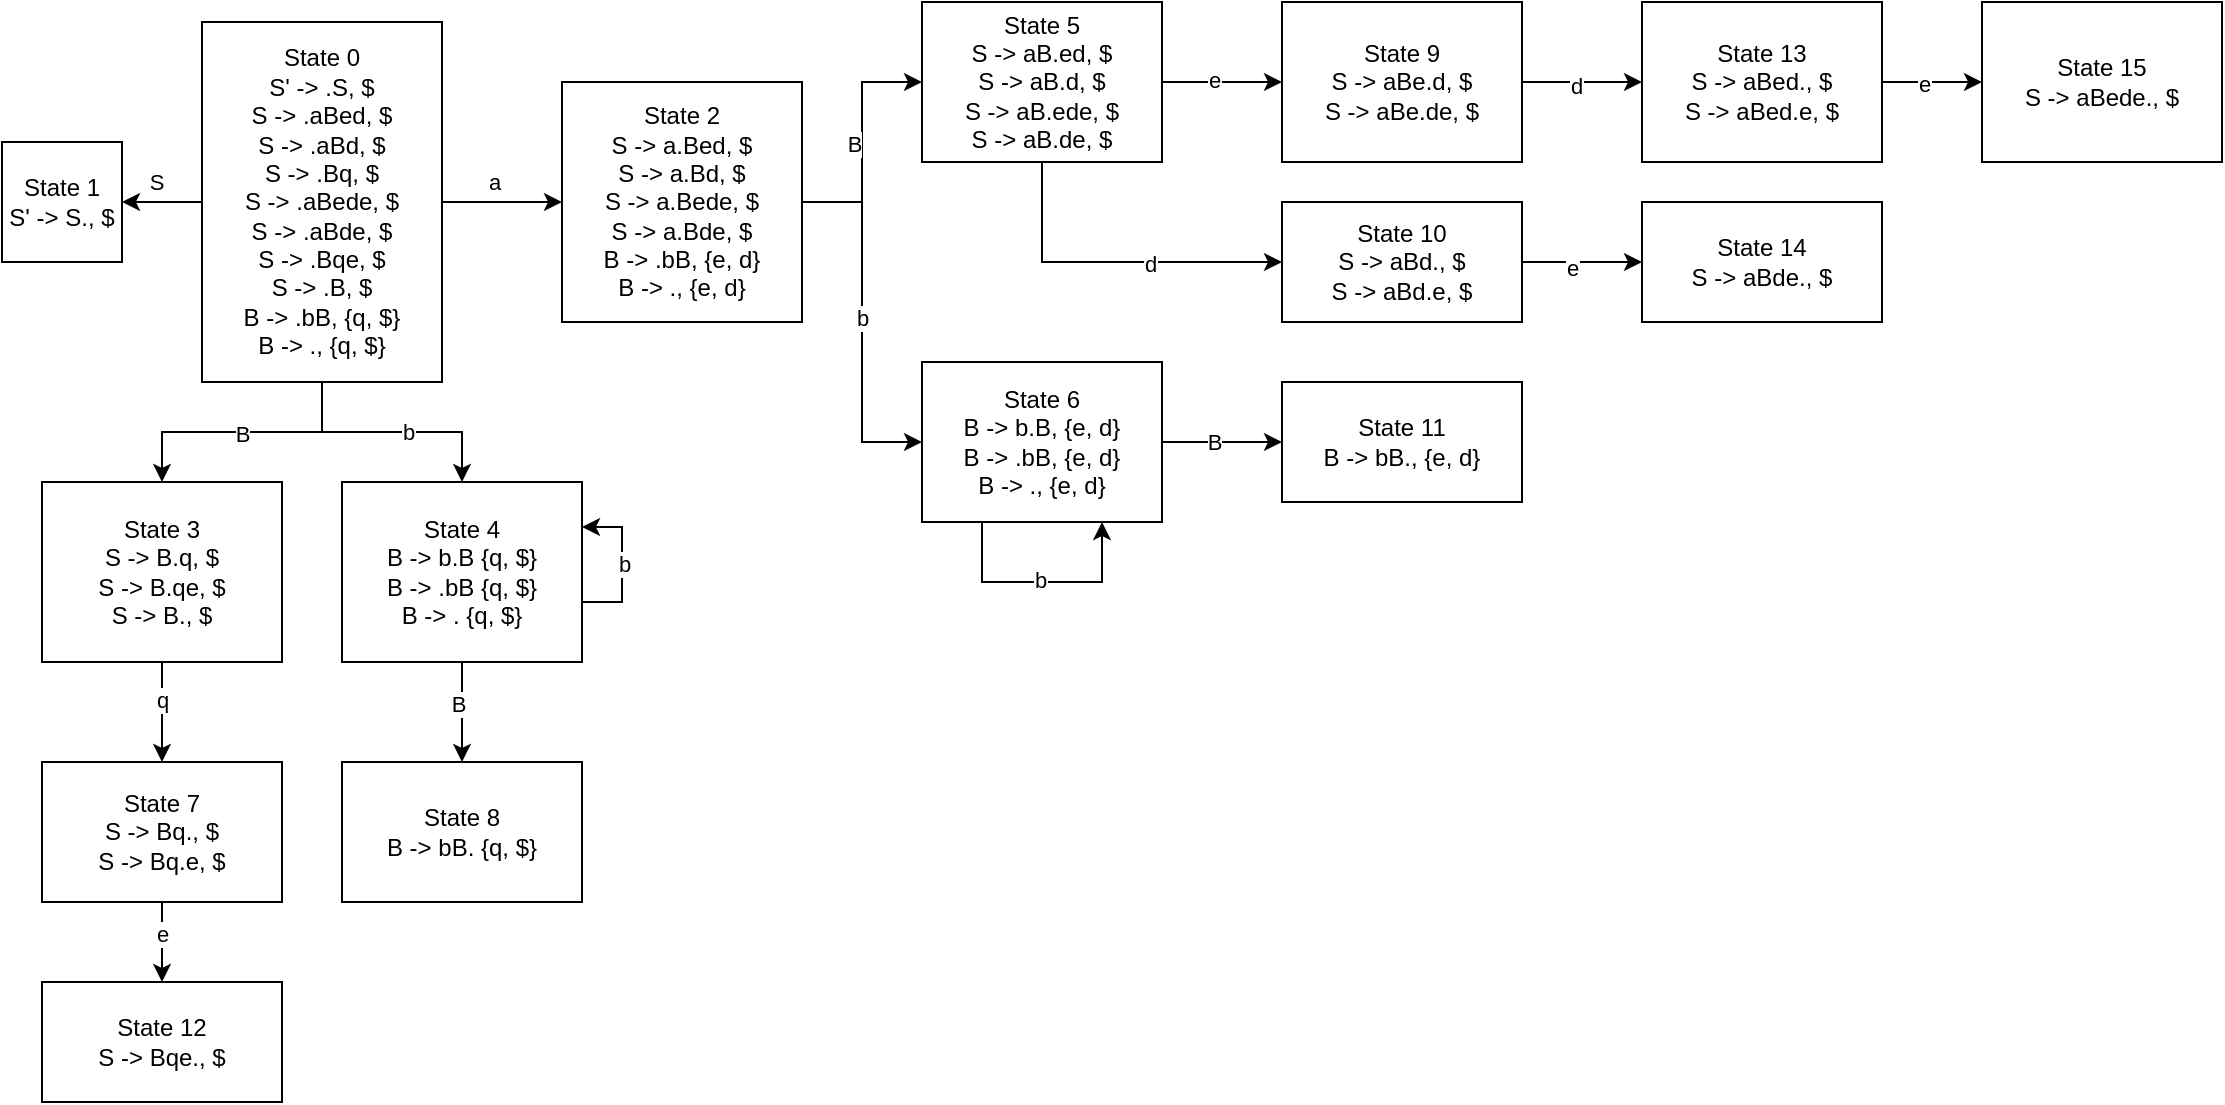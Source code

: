 <mxfile version="24.2.9" type="device">
  <diagram name="States" id="o_ITSK9kSYH4ntoBV5lD">
    <mxGraphModel dx="820" dy="576" grid="1" gridSize="10" guides="1" tooltips="1" connect="1" arrows="1" fold="1" page="1" pageScale="1" pageWidth="1169" pageHeight="827" math="0" shadow="0">
      <root>
        <mxCell id="0" />
        <mxCell id="1" parent="0" />
        <mxCell id="GfkkXY9VGuG2IrFhk4cv-4" style="edgeStyle=orthogonalEdgeStyle;rounded=0;orthogonalLoop=1;jettySize=auto;html=1;entryX=0;entryY=0.5;entryDx=0;entryDy=0;" edge="1" parent="1" source="GfkkXY9VGuG2IrFhk4cv-1" target="GfkkXY9VGuG2IrFhk4cv-3">
          <mxGeometry relative="1" as="geometry" />
        </mxCell>
        <mxCell id="GfkkXY9VGuG2IrFhk4cv-5" value="a" style="edgeLabel;html=1;align=center;verticalAlign=middle;resizable=0;points=[];" vertex="1" connectable="0" parent="GfkkXY9VGuG2IrFhk4cv-4">
          <mxGeometry x="-0.135" y="3" relative="1" as="geometry">
            <mxPoint y="-7" as="offset" />
          </mxGeometry>
        </mxCell>
        <mxCell id="GfkkXY9VGuG2IrFhk4cv-6" style="edgeStyle=orthogonalEdgeStyle;rounded=0;orthogonalLoop=1;jettySize=auto;html=1;" edge="1" parent="1" source="GfkkXY9VGuG2IrFhk4cv-1" target="GfkkXY9VGuG2IrFhk4cv-7">
          <mxGeometry relative="1" as="geometry">
            <mxPoint x="130" y="130" as="targetPoint" />
          </mxGeometry>
        </mxCell>
        <mxCell id="GfkkXY9VGuG2IrFhk4cv-8" value="S" style="edgeLabel;html=1;align=center;verticalAlign=middle;resizable=0;points=[];" vertex="1" connectable="0" parent="GfkkXY9VGuG2IrFhk4cv-6">
          <mxGeometry x="0.166" y="2" relative="1" as="geometry">
            <mxPoint y="-12" as="offset" />
          </mxGeometry>
        </mxCell>
        <mxCell id="GfkkXY9VGuG2IrFhk4cv-9" style="edgeStyle=orthogonalEdgeStyle;rounded=0;orthogonalLoop=1;jettySize=auto;html=1;" edge="1" parent="1" source="GfkkXY9VGuG2IrFhk4cv-1" target="GfkkXY9VGuG2IrFhk4cv-10">
          <mxGeometry relative="1" as="geometry">
            <mxPoint x="190" y="300" as="targetPoint" />
          </mxGeometry>
        </mxCell>
        <mxCell id="GfkkXY9VGuG2IrFhk4cv-11" value="B" style="edgeLabel;html=1;align=center;verticalAlign=middle;resizable=0;points=[];" vertex="1" connectable="0" parent="GfkkXY9VGuG2IrFhk4cv-9">
          <mxGeometry x="-0.247" y="1" relative="1" as="geometry">
            <mxPoint x="-16" as="offset" />
          </mxGeometry>
        </mxCell>
        <mxCell id="GfkkXY9VGuG2IrFhk4cv-12" style="edgeStyle=orthogonalEdgeStyle;rounded=0;orthogonalLoop=1;jettySize=auto;html=1;" edge="1" parent="1" source="GfkkXY9VGuG2IrFhk4cv-1" target="GfkkXY9VGuG2IrFhk4cv-13">
          <mxGeometry relative="1" as="geometry">
            <mxPoint x="140" y="270" as="targetPoint" />
          </mxGeometry>
        </mxCell>
        <mxCell id="GfkkXY9VGuG2IrFhk4cv-14" value="b" style="edgeLabel;html=1;align=center;verticalAlign=middle;resizable=0;points=[];" vertex="1" connectable="0" parent="GfkkXY9VGuG2IrFhk4cv-12">
          <mxGeometry x="0.135" relative="1" as="geometry">
            <mxPoint as="offset" />
          </mxGeometry>
        </mxCell>
        <mxCell id="GfkkXY9VGuG2IrFhk4cv-1" value="State 0&lt;div&gt;S&#39; -&amp;gt; .S, $&lt;/div&gt;&lt;div&gt;S -&amp;gt; .aBed, $&lt;/div&gt;&lt;div&gt;S -&amp;gt; .aBd, $&lt;/div&gt;&lt;div&gt;S -&amp;gt; .Bq, $&lt;/div&gt;&lt;div&gt;S -&amp;gt; .aBede, $&lt;/div&gt;&lt;div&gt;S -&amp;gt; .aBde, $&lt;/div&gt;&lt;div&gt;S -&amp;gt; .Bqe, $&lt;/div&gt;&lt;div&gt;S -&amp;gt; .B, $&lt;/div&gt;&lt;div&gt;B -&amp;gt; .bB, {q, $}&lt;/div&gt;&lt;div&gt;B -&amp;gt; ., {q, $}&lt;/div&gt;" style="rounded=0;whiteSpace=wrap;html=1;" vertex="1" parent="1">
          <mxGeometry x="130" y="40" width="120" height="180" as="geometry" />
        </mxCell>
        <mxCell id="GfkkXY9VGuG2IrFhk4cv-15" style="edgeStyle=orthogonalEdgeStyle;rounded=0;orthogonalLoop=1;jettySize=auto;html=1;" edge="1" parent="1" source="GfkkXY9VGuG2IrFhk4cv-3" target="GfkkXY9VGuG2IrFhk4cv-16">
          <mxGeometry relative="1" as="geometry">
            <mxPoint x="510" y="60" as="targetPoint" />
          </mxGeometry>
        </mxCell>
        <mxCell id="GfkkXY9VGuG2IrFhk4cv-17" value="B" style="edgeLabel;html=1;align=center;verticalAlign=middle;resizable=0;points=[];" vertex="1" connectable="0" parent="GfkkXY9VGuG2IrFhk4cv-15">
          <mxGeometry x="-0.01" y="4" relative="1" as="geometry">
            <mxPoint as="offset" />
          </mxGeometry>
        </mxCell>
        <mxCell id="GfkkXY9VGuG2IrFhk4cv-19" style="edgeStyle=orthogonalEdgeStyle;rounded=0;orthogonalLoop=1;jettySize=auto;html=1;entryX=0;entryY=0.5;entryDx=0;entryDy=0;" edge="1" parent="1" source="GfkkXY9VGuG2IrFhk4cv-3" target="GfkkXY9VGuG2IrFhk4cv-18">
          <mxGeometry relative="1" as="geometry" />
        </mxCell>
        <mxCell id="GfkkXY9VGuG2IrFhk4cv-20" value="b" style="edgeLabel;html=1;align=center;verticalAlign=middle;resizable=0;points=[];" vertex="1" connectable="0" parent="GfkkXY9VGuG2IrFhk4cv-19">
          <mxGeometry x="-0.025" relative="1" as="geometry">
            <mxPoint as="offset" />
          </mxGeometry>
        </mxCell>
        <mxCell id="GfkkXY9VGuG2IrFhk4cv-3" value="State 2&lt;div&gt;S -&amp;gt; a.Bed, $&lt;/div&gt;&lt;div&gt;S -&amp;gt; a.Bd, $&lt;/div&gt;&lt;div&gt;S -&amp;gt; a.Bede, $&lt;/div&gt;&lt;div&gt;S -&amp;gt; a.Bde, $&lt;/div&gt;&lt;div&gt;B -&amp;gt; .bB, {e, d}&lt;/div&gt;&lt;div&gt;B -&amp;gt; ., {e, d}&lt;/div&gt;" style="rounded=0;whiteSpace=wrap;html=1;" vertex="1" parent="1">
          <mxGeometry x="310" y="70" width="120" height="120" as="geometry" />
        </mxCell>
        <mxCell id="GfkkXY9VGuG2IrFhk4cv-7" value="State 1&lt;div&gt;S&#39; -&amp;gt; S., $&lt;/div&gt;" style="rounded=0;whiteSpace=wrap;html=1;" vertex="1" parent="1">
          <mxGeometry x="30" y="100" width="60" height="60" as="geometry" />
        </mxCell>
        <mxCell id="GfkkXY9VGuG2IrFhk4cv-22" value="" style="edgeStyle=orthogonalEdgeStyle;rounded=0;orthogonalLoop=1;jettySize=auto;html=1;" edge="1" parent="1" source="GfkkXY9VGuG2IrFhk4cv-10" target="GfkkXY9VGuG2IrFhk4cv-21">
          <mxGeometry relative="1" as="geometry" />
        </mxCell>
        <mxCell id="GfkkXY9VGuG2IrFhk4cv-23" value="q" style="edgeLabel;html=1;align=center;verticalAlign=middle;resizable=0;points=[];" vertex="1" connectable="0" parent="GfkkXY9VGuG2IrFhk4cv-22">
          <mxGeometry x="-0.296" y="3" relative="1" as="geometry">
            <mxPoint x="-3" y="1" as="offset" />
          </mxGeometry>
        </mxCell>
        <mxCell id="GfkkXY9VGuG2IrFhk4cv-10" value="State 3&lt;div&gt;S -&amp;gt; B.q, $&lt;br&gt;&lt;/div&gt;&lt;div&gt;S -&amp;gt; B.qe, $&lt;/div&gt;&lt;div&gt;S -&amp;gt; B., $&lt;/div&gt;" style="rounded=0;whiteSpace=wrap;html=1;" vertex="1" parent="1">
          <mxGeometry x="50" y="270" width="120" height="90" as="geometry" />
        </mxCell>
        <mxCell id="GfkkXY9VGuG2IrFhk4cv-29" value="" style="edgeStyle=orthogonalEdgeStyle;rounded=0;orthogonalLoop=1;jettySize=auto;html=1;" edge="1" parent="1" source="GfkkXY9VGuG2IrFhk4cv-13" target="GfkkXY9VGuG2IrFhk4cv-28">
          <mxGeometry relative="1" as="geometry" />
        </mxCell>
        <mxCell id="GfkkXY9VGuG2IrFhk4cv-30" value="B" style="edgeLabel;html=1;align=center;verticalAlign=middle;resizable=0;points=[];" vertex="1" connectable="0" parent="GfkkXY9VGuG2IrFhk4cv-29">
          <mxGeometry x="-0.176" y="-2" relative="1" as="geometry">
            <mxPoint as="offset" />
          </mxGeometry>
        </mxCell>
        <mxCell id="GfkkXY9VGuG2IrFhk4cv-13" value="State 4&lt;div&gt;B -&amp;gt; b.B {q, $}&lt;/div&gt;&lt;div&gt;B -&amp;gt; .bB {q, $}&lt;/div&gt;&lt;div&gt;B -&amp;gt; . {q, $}&lt;/div&gt;" style="rounded=0;whiteSpace=wrap;html=1;" vertex="1" parent="1">
          <mxGeometry x="200" y="270" width="120" height="90" as="geometry" />
        </mxCell>
        <mxCell id="GfkkXY9VGuG2IrFhk4cv-36" value="" style="edgeStyle=orthogonalEdgeStyle;rounded=0;orthogonalLoop=1;jettySize=auto;html=1;" edge="1" parent="1" source="GfkkXY9VGuG2IrFhk4cv-16" target="GfkkXY9VGuG2IrFhk4cv-35">
          <mxGeometry relative="1" as="geometry" />
        </mxCell>
        <mxCell id="GfkkXY9VGuG2IrFhk4cv-37" value="e" style="edgeLabel;html=1;align=center;verticalAlign=middle;resizable=0;points=[];" vertex="1" connectable="0" parent="GfkkXY9VGuG2IrFhk4cv-36">
          <mxGeometry x="-0.133" y="1" relative="1" as="geometry">
            <mxPoint as="offset" />
          </mxGeometry>
        </mxCell>
        <mxCell id="GfkkXY9VGuG2IrFhk4cv-39" value="" style="edgeStyle=orthogonalEdgeStyle;rounded=0;orthogonalLoop=1;jettySize=auto;html=1;" edge="1" parent="1" source="GfkkXY9VGuG2IrFhk4cv-16" target="GfkkXY9VGuG2IrFhk4cv-38">
          <mxGeometry relative="1" as="geometry">
            <Array as="points">
              <mxPoint x="550" y="160" />
            </Array>
          </mxGeometry>
        </mxCell>
        <mxCell id="GfkkXY9VGuG2IrFhk4cv-40" value="d" style="edgeLabel;html=1;align=center;verticalAlign=middle;resizable=0;points=[];" vertex="1" connectable="0" parent="GfkkXY9VGuG2IrFhk4cv-39">
          <mxGeometry x="0.224" y="-1" relative="1" as="geometry">
            <mxPoint as="offset" />
          </mxGeometry>
        </mxCell>
        <mxCell id="GfkkXY9VGuG2IrFhk4cv-16" value="State 5&lt;div&gt;&lt;div&gt;S -&amp;gt; aB.ed, $&lt;/div&gt;&lt;div&gt;S -&amp;gt; aB.d, $&lt;/div&gt;&lt;div&gt;S -&amp;gt; aB.ede, $&lt;/div&gt;&lt;div&gt;S -&amp;gt; aB.de, $&lt;/div&gt;&lt;/div&gt;" style="rounded=0;whiteSpace=wrap;html=1;" vertex="1" parent="1">
          <mxGeometry x="490" y="30" width="120" height="80" as="geometry" />
        </mxCell>
        <mxCell id="GfkkXY9VGuG2IrFhk4cv-42" value="" style="edgeStyle=orthogonalEdgeStyle;rounded=0;orthogonalLoop=1;jettySize=auto;html=1;" edge="1" parent="1" source="GfkkXY9VGuG2IrFhk4cv-18" target="GfkkXY9VGuG2IrFhk4cv-41">
          <mxGeometry relative="1" as="geometry" />
        </mxCell>
        <mxCell id="GfkkXY9VGuG2IrFhk4cv-43" value="B" style="edgeLabel;html=1;align=center;verticalAlign=middle;resizable=0;points=[];" vertex="1" connectable="0" parent="GfkkXY9VGuG2IrFhk4cv-42">
          <mxGeometry x="-0.133" relative="1" as="geometry">
            <mxPoint as="offset" />
          </mxGeometry>
        </mxCell>
        <mxCell id="GfkkXY9VGuG2IrFhk4cv-18" value="State 6&lt;div&gt;&lt;div&gt;B -&amp;gt; b.B, {e, d}&lt;/div&gt;&lt;div&gt;B -&amp;gt; .bB, {e, d}&lt;br&gt;&lt;/div&gt;&lt;div&gt;B -&amp;gt; ., {e, d}&lt;/div&gt;&lt;/div&gt;" style="rounded=0;whiteSpace=wrap;html=1;" vertex="1" parent="1">
          <mxGeometry x="490" y="210" width="120" height="80" as="geometry" />
        </mxCell>
        <mxCell id="GfkkXY9VGuG2IrFhk4cv-26" value="" style="edgeStyle=orthogonalEdgeStyle;rounded=0;orthogonalLoop=1;jettySize=auto;html=1;" edge="1" parent="1" source="GfkkXY9VGuG2IrFhk4cv-21" target="GfkkXY9VGuG2IrFhk4cv-25">
          <mxGeometry relative="1" as="geometry" />
        </mxCell>
        <mxCell id="GfkkXY9VGuG2IrFhk4cv-27" value="e" style="edgeLabel;html=1;align=center;verticalAlign=middle;resizable=0;points=[];" vertex="1" connectable="0" parent="GfkkXY9VGuG2IrFhk4cv-26">
          <mxGeometry x="-0.22" relative="1" as="geometry">
            <mxPoint as="offset" />
          </mxGeometry>
        </mxCell>
        <mxCell id="GfkkXY9VGuG2IrFhk4cv-21" value="State 7&lt;div&gt;&lt;div&gt;S -&amp;gt; Bq., $&lt;br&gt;&lt;/div&gt;&lt;div&gt;S -&amp;gt; Bq.e, $&lt;/div&gt;&lt;/div&gt;" style="whiteSpace=wrap;html=1;rounded=0;" vertex="1" parent="1">
          <mxGeometry x="50" y="410" width="120" height="70" as="geometry" />
        </mxCell>
        <mxCell id="GfkkXY9VGuG2IrFhk4cv-25" value="State 12&lt;div&gt;&lt;div&gt;S -&amp;gt; Bqe., $&lt;/div&gt;&lt;/div&gt;" style="whiteSpace=wrap;html=1;rounded=0;" vertex="1" parent="1">
          <mxGeometry x="50" y="520" width="120" height="60" as="geometry" />
        </mxCell>
        <mxCell id="GfkkXY9VGuG2IrFhk4cv-28" value="State 8&lt;div&gt;B -&amp;gt; bB. {q, $}&lt;br&gt;&lt;/div&gt;" style="whiteSpace=wrap;html=1;rounded=0;" vertex="1" parent="1">
          <mxGeometry x="200" y="410" width="120" height="70" as="geometry" />
        </mxCell>
        <mxCell id="GfkkXY9VGuG2IrFhk4cv-33" style="edgeStyle=orthogonalEdgeStyle;rounded=0;orthogonalLoop=1;jettySize=auto;html=1;entryX=1;entryY=0.25;entryDx=0;entryDy=0;" edge="1" parent="1" source="GfkkXY9VGuG2IrFhk4cv-13" target="GfkkXY9VGuG2IrFhk4cv-13">
          <mxGeometry relative="1" as="geometry">
            <Array as="points">
              <mxPoint x="340" y="330" />
              <mxPoint x="340" y="293" />
            </Array>
          </mxGeometry>
        </mxCell>
        <mxCell id="GfkkXY9VGuG2IrFhk4cv-34" value="b" style="edgeLabel;html=1;align=center;verticalAlign=middle;resizable=0;points=[];" vertex="1" connectable="0" parent="GfkkXY9VGuG2IrFhk4cv-33">
          <mxGeometry x="0.017" y="-1" relative="1" as="geometry">
            <mxPoint as="offset" />
          </mxGeometry>
        </mxCell>
        <mxCell id="GfkkXY9VGuG2IrFhk4cv-48" value="" style="edgeStyle=orthogonalEdgeStyle;rounded=0;orthogonalLoop=1;jettySize=auto;html=1;" edge="1" parent="1" source="GfkkXY9VGuG2IrFhk4cv-35" target="GfkkXY9VGuG2IrFhk4cv-47">
          <mxGeometry relative="1" as="geometry" />
        </mxCell>
        <mxCell id="GfkkXY9VGuG2IrFhk4cv-49" value="d" style="edgeLabel;html=1;align=center;verticalAlign=middle;resizable=0;points=[];" vertex="1" connectable="0" parent="GfkkXY9VGuG2IrFhk4cv-48">
          <mxGeometry x="-0.107" y="-2" relative="1" as="geometry">
            <mxPoint as="offset" />
          </mxGeometry>
        </mxCell>
        <mxCell id="GfkkXY9VGuG2IrFhk4cv-35" value="State 9&lt;div&gt;&lt;div&gt;S -&amp;gt; aBe.d, $&lt;/div&gt;&lt;div&gt;S -&amp;gt; aBe.de, $&lt;/div&gt;&lt;/div&gt;" style="whiteSpace=wrap;html=1;rounded=0;" vertex="1" parent="1">
          <mxGeometry x="670" y="30" width="120" height="80" as="geometry" />
        </mxCell>
        <mxCell id="GfkkXY9VGuG2IrFhk4cv-51" value="" style="edgeStyle=orthogonalEdgeStyle;rounded=0;orthogonalLoop=1;jettySize=auto;html=1;" edge="1" parent="1" source="GfkkXY9VGuG2IrFhk4cv-38" target="GfkkXY9VGuG2IrFhk4cv-50">
          <mxGeometry relative="1" as="geometry" />
        </mxCell>
        <mxCell id="GfkkXY9VGuG2IrFhk4cv-54" value="e" style="edgeLabel;html=1;align=center;verticalAlign=middle;resizable=0;points=[];" vertex="1" connectable="0" parent="GfkkXY9VGuG2IrFhk4cv-51">
          <mxGeometry x="-0.16" y="-3" relative="1" as="geometry">
            <mxPoint as="offset" />
          </mxGeometry>
        </mxCell>
        <mxCell id="GfkkXY9VGuG2IrFhk4cv-38" value="State 10&lt;div&gt;&lt;div&gt;S -&amp;gt; aBd., $&lt;/div&gt;&lt;div&gt;S -&amp;gt; aBd.e, $&lt;/div&gt;&lt;/div&gt;" style="whiteSpace=wrap;html=1;rounded=0;" vertex="1" parent="1">
          <mxGeometry x="670" y="130" width="120" height="60" as="geometry" />
        </mxCell>
        <mxCell id="GfkkXY9VGuG2IrFhk4cv-41" value="State 11&lt;div&gt;&lt;div&gt;B -&amp;gt; bB., {e, d}&lt;/div&gt;&lt;/div&gt;" style="whiteSpace=wrap;html=1;rounded=0;" vertex="1" parent="1">
          <mxGeometry x="670" y="220" width="120" height="60" as="geometry" />
        </mxCell>
        <mxCell id="GfkkXY9VGuG2IrFhk4cv-44" style="edgeStyle=orthogonalEdgeStyle;rounded=0;orthogonalLoop=1;jettySize=auto;html=1;entryX=0.75;entryY=1;entryDx=0;entryDy=0;" edge="1" parent="1" source="GfkkXY9VGuG2IrFhk4cv-18" target="GfkkXY9VGuG2IrFhk4cv-18">
          <mxGeometry relative="1" as="geometry">
            <Array as="points">
              <mxPoint x="520" y="320" />
              <mxPoint x="580" y="320" />
            </Array>
          </mxGeometry>
        </mxCell>
        <mxCell id="GfkkXY9VGuG2IrFhk4cv-45" value="b" style="edgeLabel;html=1;align=center;verticalAlign=middle;resizable=0;points=[];" vertex="1" connectable="0" parent="GfkkXY9VGuG2IrFhk4cv-44">
          <mxGeometry x="-0.017" y="1" relative="1" as="geometry">
            <mxPoint as="offset" />
          </mxGeometry>
        </mxCell>
        <mxCell id="GfkkXY9VGuG2IrFhk4cv-53" value="" style="edgeStyle=orthogonalEdgeStyle;rounded=0;orthogonalLoop=1;jettySize=auto;html=1;" edge="1" parent="1" source="GfkkXY9VGuG2IrFhk4cv-47" target="GfkkXY9VGuG2IrFhk4cv-52">
          <mxGeometry relative="1" as="geometry" />
        </mxCell>
        <mxCell id="GfkkXY9VGuG2IrFhk4cv-55" value="e" style="edgeLabel;html=1;align=center;verticalAlign=middle;resizable=0;points=[];" vertex="1" connectable="0" parent="GfkkXY9VGuG2IrFhk4cv-53">
          <mxGeometry x="-0.152" y="-1" relative="1" as="geometry">
            <mxPoint as="offset" />
          </mxGeometry>
        </mxCell>
        <mxCell id="GfkkXY9VGuG2IrFhk4cv-47" value="State 13&lt;div&gt;&lt;div&gt;S -&amp;gt; aBed., $&lt;/div&gt;&lt;div&gt;S -&amp;gt; aBed.e, $&lt;/div&gt;&lt;/div&gt;" style="whiteSpace=wrap;html=1;rounded=0;" vertex="1" parent="1">
          <mxGeometry x="850" y="30" width="120" height="80" as="geometry" />
        </mxCell>
        <mxCell id="GfkkXY9VGuG2IrFhk4cv-50" value="State 14&lt;div&gt;S -&amp;gt; aBde., $&lt;/div&gt;" style="whiteSpace=wrap;html=1;rounded=0;" vertex="1" parent="1">
          <mxGeometry x="850" y="130" width="120" height="60" as="geometry" />
        </mxCell>
        <mxCell id="GfkkXY9VGuG2IrFhk4cv-52" value="State 15&lt;div&gt;&lt;div&gt;S -&amp;gt; aBede., $&lt;/div&gt;&lt;/div&gt;" style="whiteSpace=wrap;html=1;rounded=0;" vertex="1" parent="1">
          <mxGeometry x="1020" y="30" width="120" height="80" as="geometry" />
        </mxCell>
      </root>
    </mxGraphModel>
  </diagram>
</mxfile>
